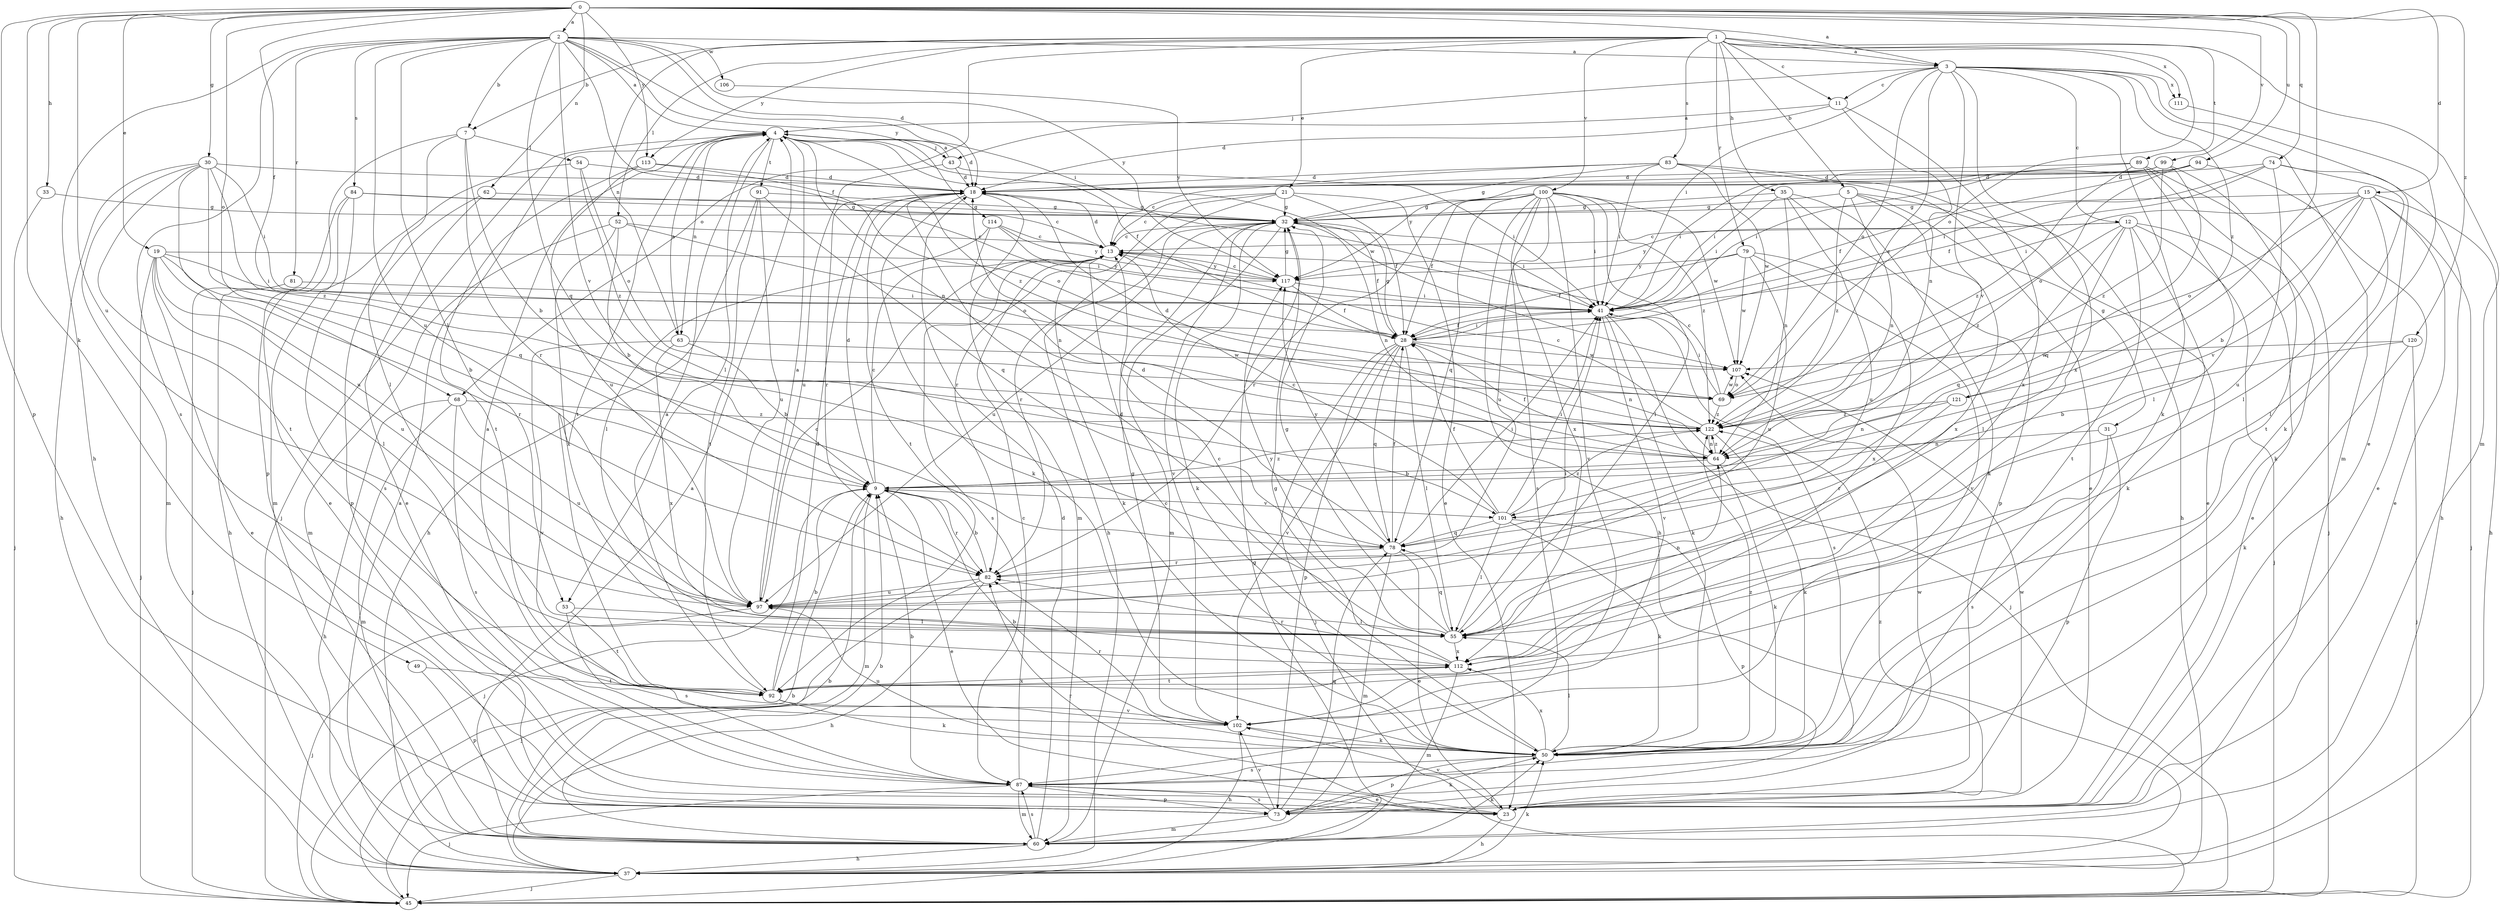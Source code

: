 strict digraph  {
0;
1;
2;
3;
4;
5;
7;
9;
11;
12;
13;
15;
18;
19;
21;
23;
28;
30;
31;
32;
33;
35;
37;
41;
43;
45;
49;
50;
52;
53;
54;
55;
60;
62;
63;
64;
68;
69;
73;
74;
78;
79;
81;
82;
83;
84;
87;
89;
91;
92;
94;
97;
99;
100;
101;
102;
106;
107;
111;
112;
113;
114;
117;
120;
121;
122;
0 -> 2  [label=a];
0 -> 3  [label=a];
0 -> 15  [label=d];
0 -> 19  [label=e];
0 -> 28  [label=f];
0 -> 30  [label=g];
0 -> 33  [label=h];
0 -> 49  [label=k];
0 -> 62  [label=n];
0 -> 68  [label=o];
0 -> 73  [label=p];
0 -> 74  [label=q];
0 -> 94  [label=u];
0 -> 97  [label=u];
0 -> 99  [label=v];
0 -> 113  [label=y];
0 -> 120  [label=z];
0 -> 121  [label=z];
1 -> 3  [label=a];
1 -> 5  [label=b];
1 -> 7  [label=b];
1 -> 11  [label=c];
1 -> 21  [label=e];
1 -> 35  [label=h];
1 -> 52  [label=l];
1 -> 60  [label=m];
1 -> 63  [label=n];
1 -> 68  [label=o];
1 -> 69  [label=o];
1 -> 79  [label=r];
1 -> 83  [label=s];
1 -> 89  [label=t];
1 -> 100  [label=v];
1 -> 111  [label=x];
1 -> 113  [label=y];
2 -> 3  [label=a];
2 -> 4  [label=a];
2 -> 7  [label=b];
2 -> 18  [label=d];
2 -> 28  [label=f];
2 -> 37  [label=h];
2 -> 41  [label=i];
2 -> 53  [label=l];
2 -> 78  [label=q];
2 -> 81  [label=r];
2 -> 84  [label=s];
2 -> 87  [label=s];
2 -> 97  [label=u];
2 -> 101  [label=v];
2 -> 106  [label=w];
2 -> 114  [label=y];
2 -> 117  [label=y];
3 -> 11  [label=c];
3 -> 12  [label=c];
3 -> 23  [label=e];
3 -> 41  [label=i];
3 -> 43  [label=j];
3 -> 50  [label=k];
3 -> 60  [label=m];
3 -> 69  [label=o];
3 -> 101  [label=v];
3 -> 111  [label=x];
3 -> 112  [label=x];
3 -> 121  [label=z];
3 -> 122  [label=z];
4 -> 18  [label=d];
4 -> 28  [label=f];
4 -> 43  [label=j];
4 -> 45  [label=j];
4 -> 53  [label=l];
4 -> 63  [label=n];
4 -> 64  [label=n];
4 -> 91  [label=t];
4 -> 92  [label=t];
4 -> 107  [label=w];
4 -> 122  [label=z];
5 -> 23  [label=e];
5 -> 31  [label=g];
5 -> 32  [label=g];
5 -> 64  [label=n];
5 -> 112  [label=x];
5 -> 122  [label=z];
7 -> 9  [label=b];
7 -> 54  [label=l];
7 -> 55  [label=l];
7 -> 73  [label=p];
7 -> 82  [label=r];
9 -> 13  [label=c];
9 -> 18  [label=d];
9 -> 23  [label=e];
9 -> 45  [label=j];
9 -> 60  [label=m];
9 -> 82  [label=r];
9 -> 101  [label=v];
9 -> 122  [label=z];
11 -> 4  [label=a];
11 -> 18  [label=d];
11 -> 64  [label=n];
11 -> 112  [label=x];
12 -> 13  [label=c];
12 -> 23  [label=e];
12 -> 45  [label=j];
12 -> 50  [label=k];
12 -> 55  [label=l];
12 -> 78  [label=q];
12 -> 92  [label=t];
12 -> 117  [label=y];
12 -> 122  [label=z];
13 -> 18  [label=d];
13 -> 50  [label=k];
13 -> 87  [label=s];
13 -> 117  [label=y];
15 -> 9  [label=b];
15 -> 23  [label=e];
15 -> 32  [label=g];
15 -> 37  [label=h];
15 -> 41  [label=i];
15 -> 45  [label=j];
15 -> 55  [label=l];
15 -> 69  [label=o];
15 -> 101  [label=v];
18 -> 32  [label=g];
18 -> 50  [label=k];
18 -> 60  [label=m];
18 -> 82  [label=r];
18 -> 92  [label=t];
19 -> 9  [label=b];
19 -> 23  [label=e];
19 -> 41  [label=i];
19 -> 45  [label=j];
19 -> 55  [label=l];
19 -> 82  [label=r];
19 -> 97  [label=u];
19 -> 117  [label=y];
21 -> 13  [label=c];
21 -> 23  [label=e];
21 -> 28  [label=f];
21 -> 32  [label=g];
21 -> 37  [label=h];
21 -> 82  [label=r];
23 -> 37  [label=h];
23 -> 82  [label=r];
23 -> 102  [label=v];
23 -> 107  [label=w];
23 -> 122  [label=z];
28 -> 32  [label=g];
28 -> 41  [label=i];
28 -> 45  [label=j];
28 -> 55  [label=l];
28 -> 64  [label=n];
28 -> 73  [label=p];
28 -> 78  [label=q];
28 -> 102  [label=v];
28 -> 107  [label=w];
30 -> 18  [label=d];
30 -> 37  [label=h];
30 -> 41  [label=i];
30 -> 60  [label=m];
30 -> 78  [label=q];
30 -> 92  [label=t];
30 -> 97  [label=u];
30 -> 122  [label=z];
31 -> 64  [label=n];
31 -> 73  [label=p];
31 -> 87  [label=s];
32 -> 13  [label=c];
32 -> 28  [label=f];
32 -> 41  [label=i];
32 -> 50  [label=k];
32 -> 60  [label=m];
32 -> 64  [label=n];
32 -> 82  [label=r];
32 -> 97  [label=u];
32 -> 102  [label=v];
33 -> 32  [label=g];
33 -> 45  [label=j];
35 -> 32  [label=g];
35 -> 41  [label=i];
35 -> 50  [label=k];
35 -> 64  [label=n];
35 -> 73  [label=p];
35 -> 97  [label=u];
37 -> 4  [label=a];
37 -> 9  [label=b];
37 -> 45  [label=j];
37 -> 50  [label=k];
41 -> 28  [label=f];
41 -> 45  [label=j];
41 -> 50  [label=k];
41 -> 87  [label=s];
41 -> 102  [label=v];
43 -> 4  [label=a];
43 -> 18  [label=d];
43 -> 41  [label=i];
43 -> 97  [label=u];
45 -> 9  [label=b];
45 -> 32  [label=g];
49 -> 73  [label=p];
49 -> 92  [label=t];
50 -> 9  [label=b];
50 -> 13  [label=c];
50 -> 32  [label=g];
50 -> 55  [label=l];
50 -> 73  [label=p];
50 -> 87  [label=s];
50 -> 97  [label=u];
50 -> 112  [label=x];
50 -> 122  [label=z];
52 -> 9  [label=b];
52 -> 13  [label=c];
52 -> 60  [label=m];
52 -> 69  [label=o];
52 -> 112  [label=x];
53 -> 55  [label=l];
53 -> 87  [label=s];
53 -> 92  [label=t];
54 -> 18  [label=d];
54 -> 60  [label=m];
54 -> 69  [label=o];
54 -> 122  [label=z];
55 -> 18  [label=d];
55 -> 32  [label=g];
55 -> 41  [label=i];
55 -> 64  [label=n];
55 -> 78  [label=q];
55 -> 112  [label=x];
55 -> 117  [label=y];
60 -> 4  [label=a];
60 -> 9  [label=b];
60 -> 18  [label=d];
60 -> 37  [label=h];
60 -> 50  [label=k];
60 -> 87  [label=s];
62 -> 23  [label=e];
62 -> 32  [label=g];
62 -> 73  [label=p];
63 -> 4  [label=a];
63 -> 9  [label=b];
63 -> 102  [label=v];
63 -> 107  [label=w];
63 -> 112  [label=x];
64 -> 9  [label=b];
64 -> 28  [label=f];
64 -> 50  [label=k];
64 -> 122  [label=z];
68 -> 37  [label=h];
68 -> 60  [label=m];
68 -> 87  [label=s];
68 -> 97  [label=u];
68 -> 122  [label=z];
69 -> 13  [label=c];
69 -> 41  [label=i];
69 -> 107  [label=w];
69 -> 122  [label=z];
73 -> 50  [label=k];
73 -> 60  [label=m];
73 -> 78  [label=q];
73 -> 87  [label=s];
73 -> 102  [label=v];
73 -> 107  [label=w];
74 -> 18  [label=d];
74 -> 28  [label=f];
74 -> 37  [label=h];
74 -> 41  [label=i];
74 -> 55  [label=l];
74 -> 97  [label=u];
78 -> 18  [label=d];
78 -> 23  [label=e];
78 -> 28  [label=f];
78 -> 41  [label=i];
78 -> 60  [label=m];
78 -> 82  [label=r];
78 -> 117  [label=y];
79 -> 28  [label=f];
79 -> 97  [label=u];
79 -> 102  [label=v];
79 -> 107  [label=w];
79 -> 112  [label=x];
79 -> 117  [label=y];
81 -> 41  [label=i];
81 -> 45  [label=j];
82 -> 9  [label=b];
82 -> 37  [label=h];
82 -> 45  [label=j];
82 -> 97  [label=u];
83 -> 13  [label=c];
83 -> 18  [label=d];
83 -> 23  [label=e];
83 -> 32  [label=g];
83 -> 37  [label=h];
83 -> 41  [label=i];
83 -> 107  [label=w];
84 -> 13  [label=c];
84 -> 23  [label=e];
84 -> 32  [label=g];
84 -> 37  [label=h];
84 -> 87  [label=s];
87 -> 9  [label=b];
87 -> 13  [label=c];
87 -> 23  [label=e];
87 -> 45  [label=j];
87 -> 60  [label=m];
87 -> 73  [label=p];
89 -> 18  [label=d];
89 -> 41  [label=i];
89 -> 45  [label=j];
89 -> 50  [label=k];
89 -> 55  [label=l];
89 -> 122  [label=z];
91 -> 32  [label=g];
91 -> 37  [label=h];
91 -> 78  [label=q];
91 -> 92  [label=t];
91 -> 97  [label=u];
92 -> 4  [label=a];
92 -> 9  [label=b];
92 -> 18  [label=d];
92 -> 50  [label=k];
92 -> 102  [label=v];
92 -> 112  [label=x];
94 -> 18  [label=d];
94 -> 23  [label=e];
94 -> 28  [label=f];
94 -> 41  [label=i];
94 -> 69  [label=o];
97 -> 4  [label=a];
97 -> 13  [label=c];
97 -> 45  [label=j];
97 -> 55  [label=l];
99 -> 18  [label=d];
99 -> 41  [label=i];
99 -> 78  [label=q];
99 -> 92  [label=t];
99 -> 117  [label=y];
99 -> 122  [label=z];
100 -> 28  [label=f];
100 -> 32  [label=g];
100 -> 37  [label=h];
100 -> 41  [label=i];
100 -> 55  [label=l];
100 -> 78  [label=q];
100 -> 82  [label=r];
100 -> 87  [label=s];
100 -> 97  [label=u];
100 -> 102  [label=v];
100 -> 107  [label=w];
100 -> 112  [label=x];
100 -> 122  [label=z];
101 -> 13  [label=c];
101 -> 28  [label=f];
101 -> 41  [label=i];
101 -> 50  [label=k];
101 -> 55  [label=l];
101 -> 73  [label=p];
101 -> 78  [label=q];
101 -> 122  [label=z];
102 -> 4  [label=a];
102 -> 32  [label=g];
102 -> 37  [label=h];
102 -> 50  [label=k];
102 -> 82  [label=r];
106 -> 117  [label=y];
107 -> 69  [label=o];
111 -> 50  [label=k];
112 -> 13  [label=c];
112 -> 60  [label=m];
112 -> 82  [label=r];
112 -> 92  [label=t];
113 -> 18  [label=d];
113 -> 69  [label=o];
113 -> 92  [label=t];
113 -> 97  [label=u];
114 -> 13  [label=c];
114 -> 41  [label=i];
114 -> 55  [label=l];
114 -> 64  [label=n];
114 -> 117  [label=y];
117 -> 13  [label=c];
117 -> 28  [label=f];
117 -> 32  [label=g];
117 -> 41  [label=i];
120 -> 9  [label=b];
120 -> 45  [label=j];
120 -> 50  [label=k];
120 -> 107  [label=w];
121 -> 64  [label=n];
121 -> 82  [label=r];
121 -> 122  [label=z];
122 -> 13  [label=c];
122 -> 18  [label=d];
122 -> 50  [label=k];
122 -> 64  [label=n];
}
